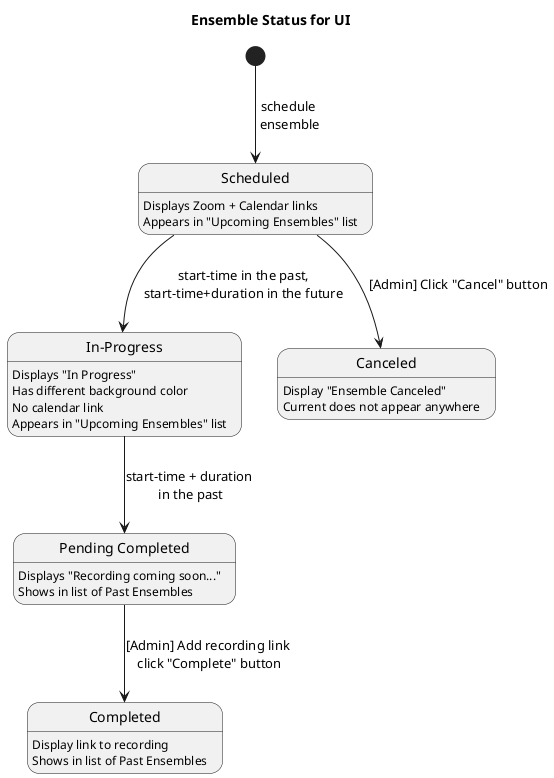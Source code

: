 @startuml
title Ensemble Status for UI

state "Pending Completed" as Pending
state "In-Progress" as InProgress

[*] --> Scheduled : schedule\n ensemble
Scheduled: Displays Zoom + Calendar links\nAppears in "Upcoming Ensembles" list
Scheduled --> InProgress : start-time in the past,\nstart-time+duration in the future
InProgress --> Pending : start-time + duration\n in the past
InProgress : Displays "In Progress"\nHas different background color\nNo calendar link\nAppears in "Upcoming Ensembles" list
Pending: Displays "Recording coming soon..."\nShows in list of Past Ensembles
Pending --> Completed : [Admin] Add recording link\n click "Complete" button
Completed: Display link to recording\nShows in list of Past Ensembles
Scheduled --> Canceled : [Admin] Click "Cancel" button
Canceled: Display "Ensemble Canceled"\nCurrent does not appear anywhere

@enduml
